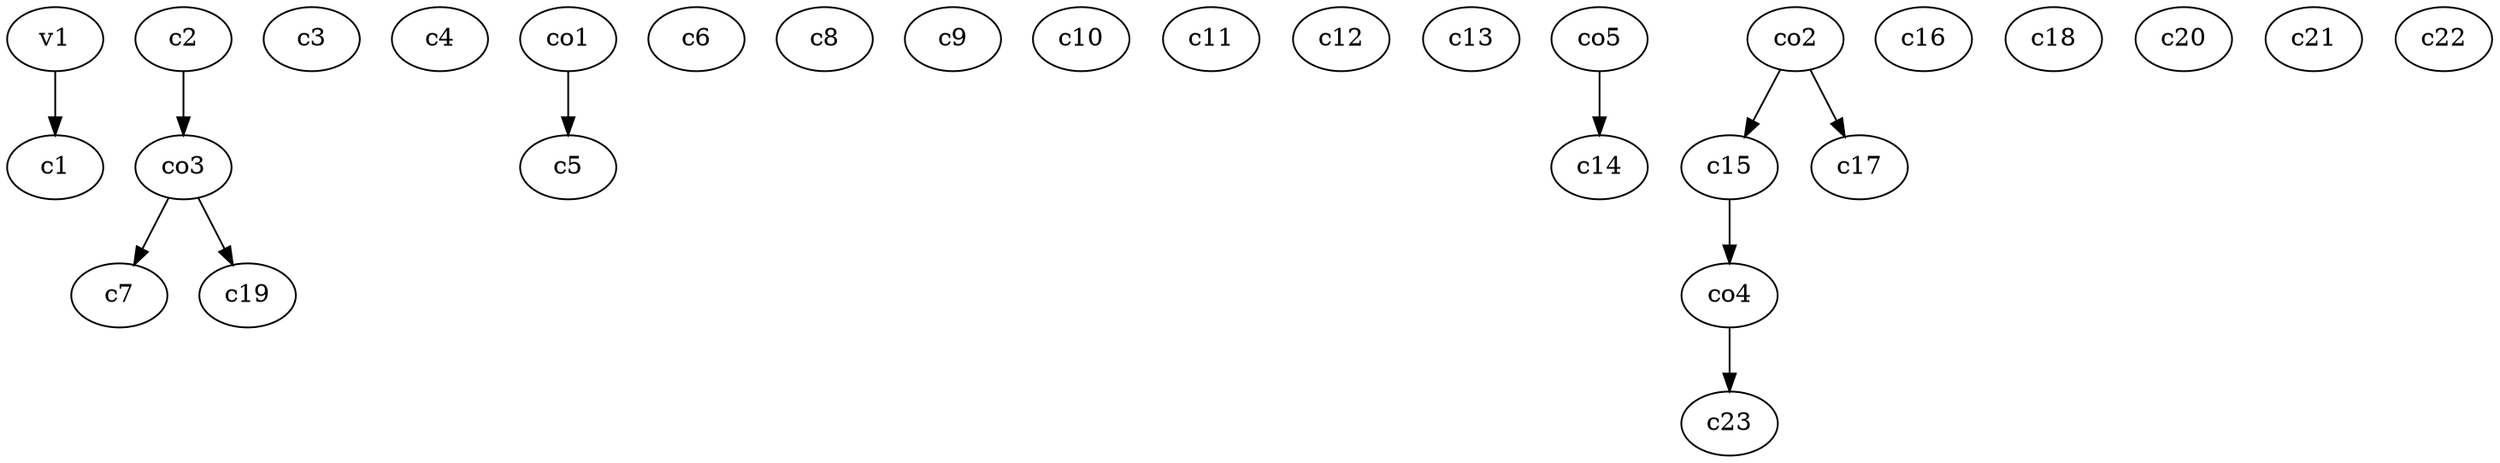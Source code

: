 strict digraph  {
c1;
c2;
c3;
c4;
c5;
c6;
c7;
c8;
c9;
c10;
c11;
c12;
c13;
c14;
c15;
c16;
c17;
c18;
c19;
c20;
c21;
c22;
c23;
v1;
co1;
co2;
co3;
co4;
co5;
c2 -> co3  [weight=1];
c15 -> co4  [weight=1];
v1 -> c1  [weight=1];
co1 -> c5  [weight=1];
co2 -> c15  [weight=1];
co2 -> c17  [weight=1];
co3 -> c7  [weight=1];
co3 -> c19  [weight=1];
co4 -> c23  [weight=1];
co5 -> c14  [weight=1];
}
